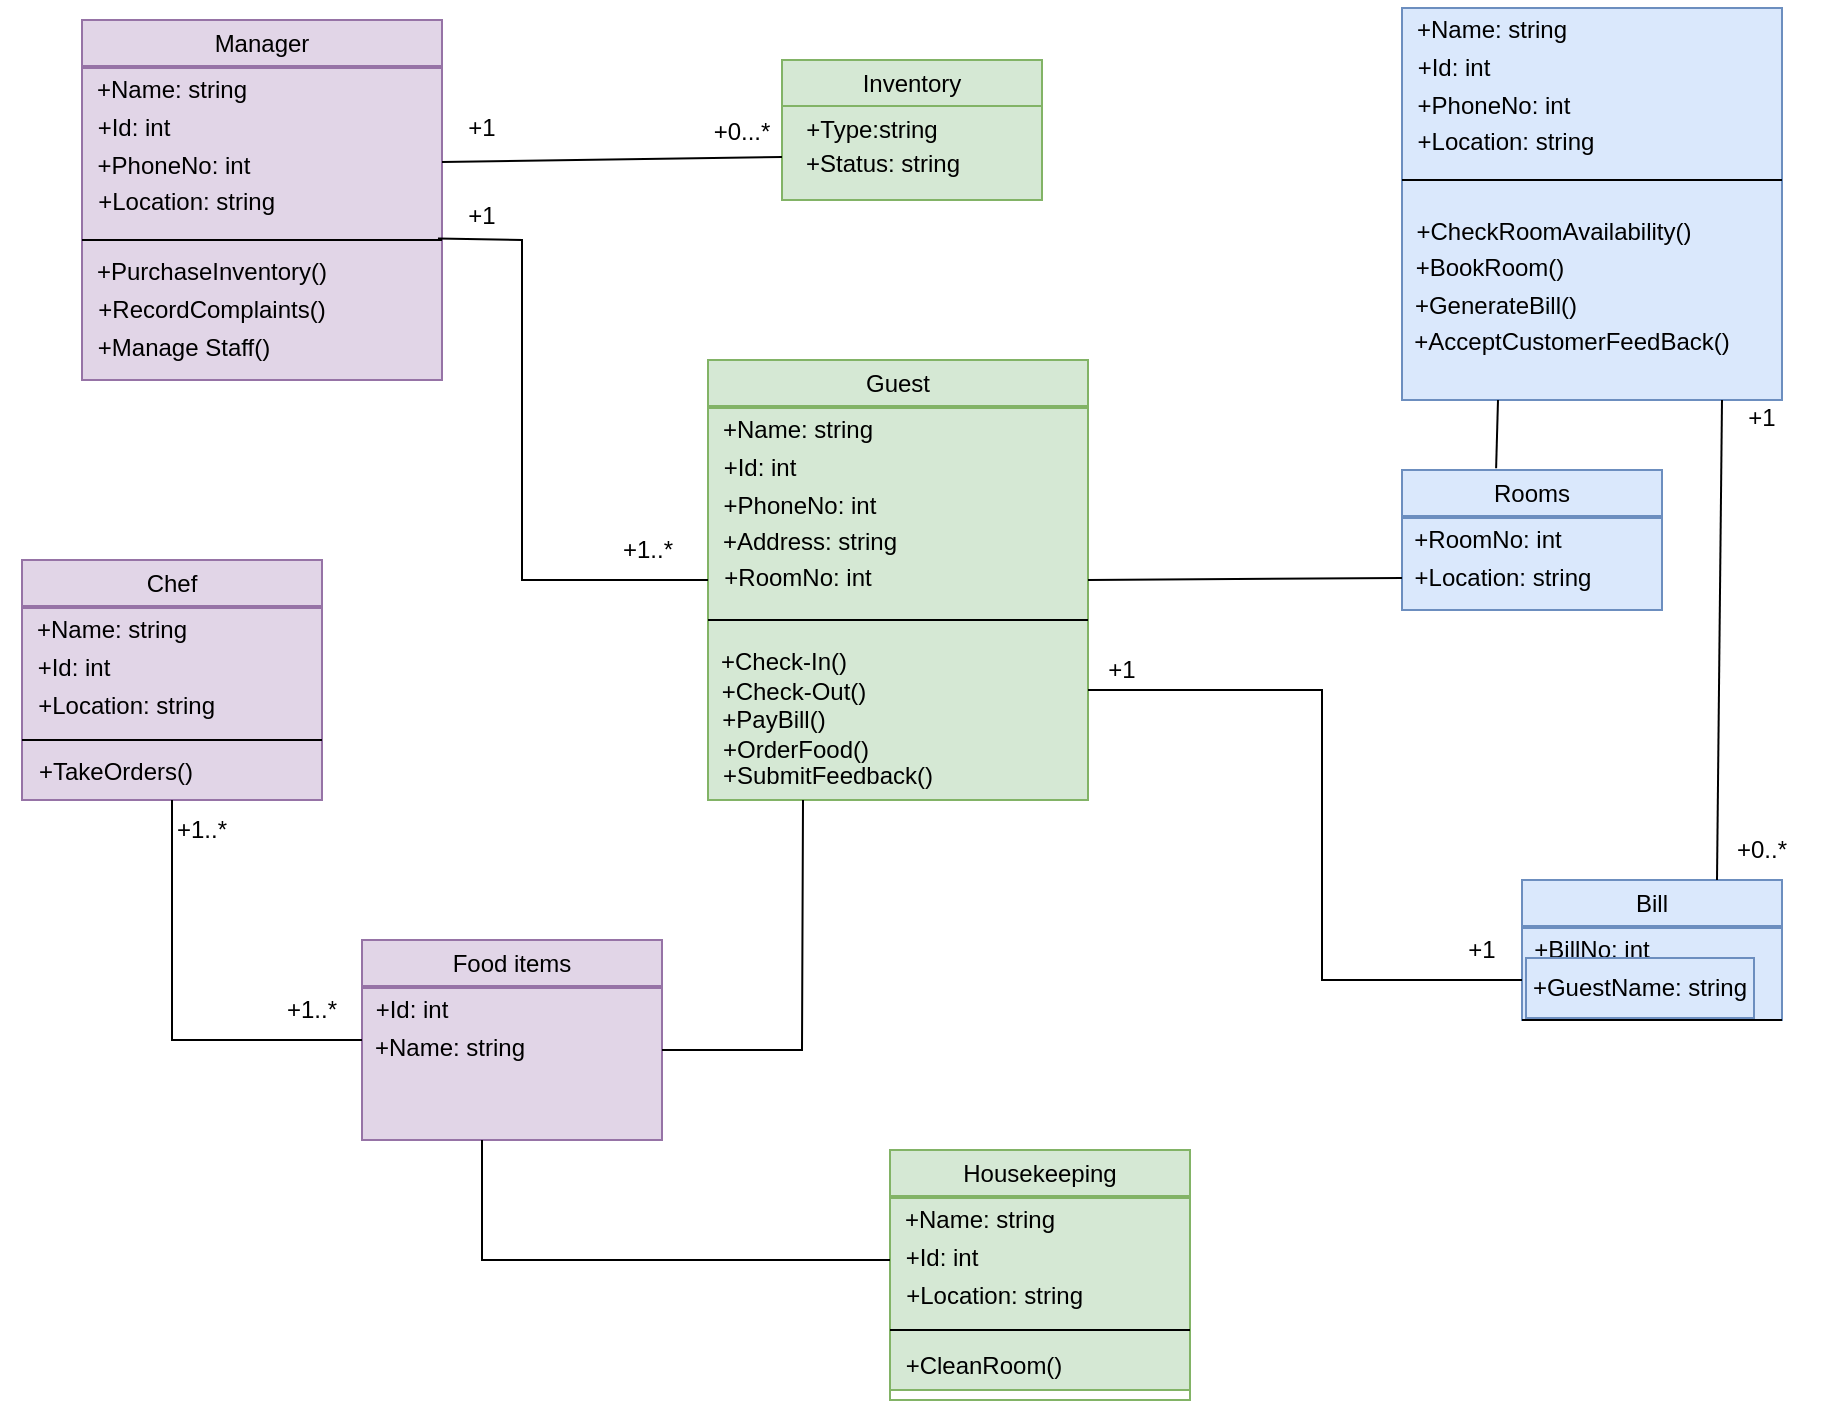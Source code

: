 <mxfile version="24.8.0">
  <diagram name="Página-1" id="xucKO0_YMe7kBY9NIf0U">
    <mxGraphModel grid="1" page="1" gridSize="10" guides="1" tooltips="1" connect="1" arrows="1" fold="1" pageScale="1" pageWidth="827" pageHeight="1169" math="0" shadow="0">
      <root>
        <mxCell id="0" />
        <mxCell id="1" parent="0" />
        <mxCell id="qrZ8J_EWP8P2Gk__u129-1" value="" style="rounded=0;whiteSpace=wrap;html=1;fillColor=#dae8fc;strokeColor=#6c8ebf;" vertex="1" parent="1">
          <mxGeometry x="760" y="14" width="190" height="196" as="geometry" />
        </mxCell>
        <mxCell id="qrZ8J_EWP8P2Gk__u129-2" value="" style="rounded=0;whiteSpace=wrap;html=1;fillColor=#d5e8d4;strokeColor=#82b366;" vertex="1" parent="1">
          <mxGeometry x="450" y="63" width="130" height="47" as="geometry" />
        </mxCell>
        <mxCell id="qrZ8J_EWP8P2Gk__u129-3" value="" style="rounded=0;whiteSpace=wrap;html=1;fillColor=#e1d5e7;strokeColor=#9673a6;" vertex="1" parent="1">
          <mxGeometry x="240" y="504" width="150" height="76" as="geometry" />
        </mxCell>
        <mxCell id="qrZ8J_EWP8P2Gk__u129-4" value="&lt;span style=&quot;font-weight: 400;&quot;&gt;Manager&lt;/span&gt;" style="swimlane;whiteSpace=wrap;html=1;fillColor=#e1d5e7;strokeColor=#9673a6;" vertex="1" parent="1">
          <mxGeometry x="100" y="20" width="180" height="180" as="geometry">
            <mxRectangle x="60" y="210" width="90" height="30" as="alternateBounds" />
          </mxGeometry>
        </mxCell>
        <mxCell id="qrZ8J_EWP8P2Gk__u129-5" value="" style="rounded=0;whiteSpace=wrap;html=1;fillColor=#e1d5e7;strokeColor=#9673a6;" vertex="1" parent="qrZ8J_EWP8P2Gk__u129-4">
          <mxGeometry y="24" width="180" height="156" as="geometry" />
        </mxCell>
        <mxCell id="qrZ8J_EWP8P2Gk__u129-6" value="&lt;span style=&quot;text-align: left;&quot;&gt;+Name: string&lt;/span&gt;" style="text;html=1;align=center;verticalAlign=middle;whiteSpace=wrap;rounded=0;" vertex="1" parent="qrZ8J_EWP8P2Gk__u129-4">
          <mxGeometry y="20" width="90" height="30" as="geometry" />
        </mxCell>
        <mxCell id="qrZ8J_EWP8P2Gk__u129-7" value="&lt;span style=&quot;text-align: left;&quot;&gt;+Id: int&lt;/span&gt;" style="text;html=1;align=center;verticalAlign=middle;whiteSpace=wrap;rounded=0;" vertex="1" parent="qrZ8J_EWP8P2Gk__u129-4">
          <mxGeometry x="6" y="39" width="40" height="30" as="geometry" />
        </mxCell>
        <mxCell id="qrZ8J_EWP8P2Gk__u129-8" value="&lt;span style=&quot;text-align: left;&quot;&gt;+PhoneNo: int&lt;/span&gt;" style="text;html=1;align=center;verticalAlign=middle;whiteSpace=wrap;rounded=0;" vertex="1" parent="qrZ8J_EWP8P2Gk__u129-4">
          <mxGeometry x="4" y="58" width="84" height="30" as="geometry" />
        </mxCell>
        <mxCell id="qrZ8J_EWP8P2Gk__u129-9" value="&lt;span style=&quot;text-align: left;&quot;&gt;+Location: string&amp;nbsp;&lt;/span&gt;" style="text;html=1;align=center;verticalAlign=middle;whiteSpace=wrap;rounded=0;" vertex="1" parent="qrZ8J_EWP8P2Gk__u129-4">
          <mxGeometry x="-3" y="76" width="114" height="30" as="geometry" />
        </mxCell>
        <mxCell id="qrZ8J_EWP8P2Gk__u129-10" value="&lt;div style=&quot;text-align: left;&quot;&gt;&lt;span style=&quot;background-color: initial;&quot;&gt;+PurchaseInventory()&lt;/span&gt;&lt;/div&gt;" style="text;html=1;align=center;verticalAlign=middle;whiteSpace=wrap;rounded=0;" vertex="1" parent="qrZ8J_EWP8P2Gk__u129-4">
          <mxGeometry x="7" y="118" width="116" height="15" as="geometry" />
        </mxCell>
        <mxCell id="qrZ8J_EWP8P2Gk__u129-11" value="&lt;div style=&quot;text-align: left;&quot;&gt;&lt;span style=&quot;background-color: initial;&quot;&gt;+RecordComplaints&lt;/span&gt;&lt;span style=&quot;color: rgba(0, 0, 0, 0); font-family: monospace; font-size: 0px; text-wrap: nowrap; background-color: initial;&quot;&gt;%3CmxGraphModel%3E%3Croot%3E%3CmxCell%20id%3D%220%22%2F%3E%3CmxCell%20id%3D%221%22%20parent%3D%220%22%2F%3E%3CmxCell%20id%3D%222%22%20value%3D%22%26lt%3Bdiv%20style%3D%26quot%3Btext-align%3A%20left%3B%26quot%3B%26gt%3B%26lt%3Bspan%20style%3D%26quot%3Bbackground-color%3A%20initial%3B%26quot%3B%26gt%3B%2BPurcgaseInventory()%26lt%3B%2Fspan%26gt%3B%26lt%3B%2Fdiv%26gt%3B%22%20style%3D%22text%3Bhtml%3D1%3Balign%3Dcenter%3BverticalAlign%3Dmiddle%3BwhiteSpace%3Dwrap%3Brounded%3D0%3B%22%20vertex%3D%221%22%20parent%3D%221%22%3E%3CmxGeometry%20x%3D%2247%22%20y%3D%22312%22%20width%3D%22116%22%20height%3D%2215%22%20as%3D%22geometry%22%2F%3E%3C%2FmxCell%3E%3C%2Froot%3E%3C%2FmxGraphModel%3E&lt;/span&gt;&lt;span style=&quot;background-color: initial;&quot;&gt;()&lt;/span&gt;&lt;/div&gt;" style="text;html=1;align=center;verticalAlign=middle;whiteSpace=wrap;rounded=0;" vertex="1" parent="qrZ8J_EWP8P2Gk__u129-4">
          <mxGeometry x="7" y="137" width="116" height="15" as="geometry" />
        </mxCell>
        <mxCell id="qrZ8J_EWP8P2Gk__u129-12" value="&lt;div style=&quot;text-align: left;&quot;&gt;&lt;span style=&quot;background-color: initial;&quot;&gt;+Manage Staff&lt;/span&gt;&lt;span style=&quot;color: rgba(0, 0, 0, 0); font-family: monospace; font-size: 0px; text-wrap: nowrap; background-color: initial;&quot;&gt;%3CmxGraphModel%3E%3Croot%3E%3CmxCell%20id%3D%220%22%2F%3E%3CmxCell%20id%3D%221%22%20parent%3D%220%22%2F%3E%3CmxCell%20id%3D%222%22%20value%3D%22%26lt%3Bdiv%20style%3D%26quot%3Btext-align%3A%20left%3B%26quot%3B%26gt%3B%26lt%3Bspan%20style%3D%26quot%3Bbackground-color%3A%20initial%3B%26quot%3B%26gt%3B%2BPurcgaseInventory()%26lt%3B%2Fspan%26gt%3B%26lt%3B%2Fdiv%26gt%3B%22%20style%3D%22text%3Bhtml%3D1%3Balign%3Dcenter%3BverticalAlign%3Dmiddle%3BwhiteSpace%3Dwrap%3Brounded%3D0%3B%22%20vertex%3D%221%22%20parent%3D%221%22%3E%3CmxGeometry%20x%3D%2247%22%20y%3D%22312%22%20width%3D%22116%22%20height%3D%2215%22%20as%3D%22geometry%22%2F%3E%3C%2FmxCell%3E%3C%2Froot%3E%3C%2FmxGraphModel%E&lt;/span&gt;&lt;span style=&quot;background-color: initial;&quot;&gt;()&lt;/span&gt;&lt;/div&gt;" style="text;html=1;align=center;verticalAlign=middle;whiteSpace=wrap;rounded=0;" vertex="1" parent="qrZ8J_EWP8P2Gk__u129-4">
          <mxGeometry x="-7" y="156" width="116" height="15" as="geometry" />
        </mxCell>
        <mxCell id="qrZ8J_EWP8P2Gk__u129-13" value="" style="endArrow=none;html=1;rounded=0;" edge="1" parent="qrZ8J_EWP8P2Gk__u129-4">
          <mxGeometry width="50" height="50" relative="1" as="geometry">
            <mxPoint y="110" as="sourcePoint" />
            <mxPoint x="180" y="110" as="targetPoint" />
          </mxGeometry>
        </mxCell>
        <mxCell id="qrZ8J_EWP8P2Gk__u129-14" value="&lt;span style=&quot;font-weight: 400;&quot;&gt;Inventory&lt;/span&gt;" style="swimlane;whiteSpace=wrap;html=1;fillColor=#d5e8d4;strokeColor=#82b366;" vertex="1" parent="1">
          <mxGeometry x="450" y="40" width="130" height="70" as="geometry">
            <mxRectangle x="60" y="210" width="90" height="30" as="alternateBounds" />
          </mxGeometry>
        </mxCell>
        <mxCell id="qrZ8J_EWP8P2Gk__u129-15" value="&lt;span style=&quot;text-align: left;&quot;&gt;+Type:string&lt;/span&gt;" style="text;html=1;align=center;verticalAlign=middle;whiteSpace=wrap;rounded=0;" vertex="1" parent="qrZ8J_EWP8P2Gk__u129-14">
          <mxGeometry y="20" width="90" height="30" as="geometry" />
        </mxCell>
        <mxCell id="qrZ8J_EWP8P2Gk__u129-16" value="&lt;span style=&quot;text-align: left;&quot;&gt;+Status: string&lt;/span&gt;" style="text;html=1;align=center;verticalAlign=middle;whiteSpace=wrap;rounded=0;" vertex="1" parent="qrZ8J_EWP8P2Gk__u129-14">
          <mxGeometry x="2" y="41" width="97" height="21" as="geometry" />
        </mxCell>
        <mxCell id="qrZ8J_EWP8P2Gk__u129-17" value="&lt;span style=&quot;font-weight: 400;&quot;&gt;Guest&lt;/span&gt;" style="swimlane;whiteSpace=wrap;html=1;fillColor=#d5e8d4;strokeColor=#82b366;" vertex="1" parent="1">
          <mxGeometry x="413" y="190" width="190" height="220" as="geometry">
            <mxRectangle x="60" y="210" width="90" height="30" as="alternateBounds" />
          </mxGeometry>
        </mxCell>
        <mxCell id="qrZ8J_EWP8P2Gk__u129-18" value="" style="rounded=0;whiteSpace=wrap;html=1;fillColor=#d5e8d4;strokeColor=#82b366;" vertex="1" parent="qrZ8J_EWP8P2Gk__u129-17">
          <mxGeometry y="24" width="190" height="196" as="geometry" />
        </mxCell>
        <mxCell id="qrZ8J_EWP8P2Gk__u129-19" value="&lt;span style=&quot;text-align: left;&quot;&gt;+Name: string&lt;/span&gt;" style="text;html=1;align=center;verticalAlign=middle;whiteSpace=wrap;rounded=0;" vertex="1" parent="qrZ8J_EWP8P2Gk__u129-17">
          <mxGeometry y="20" width="90" height="30" as="geometry" />
        </mxCell>
        <mxCell id="qrZ8J_EWP8P2Gk__u129-20" value="&lt;span style=&quot;text-align: left;&quot;&gt;+Id: int&lt;/span&gt;" style="text;html=1;align=center;verticalAlign=middle;whiteSpace=wrap;rounded=0;" vertex="1" parent="qrZ8J_EWP8P2Gk__u129-17">
          <mxGeometry x="6" y="39" width="40" height="30" as="geometry" />
        </mxCell>
        <mxCell id="qrZ8J_EWP8P2Gk__u129-21" value="&lt;span style=&quot;text-align: left;&quot;&gt;+PhoneNo: int&lt;/span&gt;" style="text;html=1;align=center;verticalAlign=middle;whiteSpace=wrap;rounded=0;" vertex="1" parent="qrZ8J_EWP8P2Gk__u129-17">
          <mxGeometry x="4" y="58" width="84" height="30" as="geometry" />
        </mxCell>
        <mxCell id="qrZ8J_EWP8P2Gk__u129-22" value="&lt;span style=&quot;text-align: left;&quot;&gt;+Address: string&lt;/span&gt;" style="text;html=1;align=center;verticalAlign=middle;whiteSpace=wrap;rounded=0;" vertex="1" parent="qrZ8J_EWP8P2Gk__u129-17">
          <mxGeometry x="-6" y="76" width="114" height="30" as="geometry" />
        </mxCell>
        <mxCell id="qrZ8J_EWP8P2Gk__u129-23" value="&lt;div style=&quot;text-align: left;&quot;&gt;&lt;span style=&quot;background-color: initial;&quot;&gt;+Check-In()&lt;/span&gt;&lt;/div&gt;" style="text;html=1;align=center;verticalAlign=middle;whiteSpace=wrap;rounded=0;" vertex="1" parent="qrZ8J_EWP8P2Gk__u129-17">
          <mxGeometry x="-20" y="143" width="116" height="15" as="geometry" />
        </mxCell>
        <mxCell id="qrZ8J_EWP8P2Gk__u129-24" value="&lt;div style=&quot;text-align: left;&quot;&gt;+Check-Out()&lt;/div&gt;" style="text;html=1;align=center;verticalAlign=middle;whiteSpace=wrap;rounded=0;" vertex="1" parent="qrZ8J_EWP8P2Gk__u129-17">
          <mxGeometry x="-15" y="158" width="116" height="15" as="geometry" />
        </mxCell>
        <mxCell id="qrZ8J_EWP8P2Gk__u129-25" value="&lt;span style=&quot;text-align: left;&quot;&gt;+RoomNo: int&lt;/span&gt;" style="text;html=1;align=center;verticalAlign=middle;whiteSpace=wrap;rounded=0;" vertex="1" parent="qrZ8J_EWP8P2Gk__u129-17">
          <mxGeometry x="5" y="94" width="80" height="30" as="geometry" />
        </mxCell>
        <mxCell id="qrZ8J_EWP8P2Gk__u129-26" value="&lt;div style=&quot;text-align: left;&quot;&gt;+OrderFood()&lt;/div&gt;" style="text;html=1;align=center;verticalAlign=middle;whiteSpace=wrap;rounded=0;" vertex="1" parent="qrZ8J_EWP8P2Gk__u129-17">
          <mxGeometry x="-14" y="187" width="116" height="15" as="geometry" />
        </mxCell>
        <mxCell id="qrZ8J_EWP8P2Gk__u129-27" value="&lt;div style=&quot;text-align: left;&quot;&gt;+SubmitFeedback()&lt;/div&gt;" style="text;html=1;align=center;verticalAlign=middle;whiteSpace=wrap;rounded=0;" vertex="1" parent="qrZ8J_EWP8P2Gk__u129-17">
          <mxGeometry x="2" y="200" width="116" height="15" as="geometry" />
        </mxCell>
        <mxCell id="qrZ8J_EWP8P2Gk__u129-28" value="" style="endArrow=none;html=1;rounded=0;" edge="1" parent="qrZ8J_EWP8P2Gk__u129-17">
          <mxGeometry width="50" height="50" relative="1" as="geometry">
            <mxPoint y="130" as="sourcePoint" />
            <mxPoint x="190" y="130" as="targetPoint" />
          </mxGeometry>
        </mxCell>
        <mxCell id="qrZ8J_EWP8P2Gk__u129-29" value="&lt;span style=&quot;text-align: left;&quot;&gt;+Name: string&lt;/span&gt;" style="text;html=1;align=center;verticalAlign=middle;whiteSpace=wrap;rounded=0;" vertex="1" parent="1">
          <mxGeometry x="760" y="10" width="90" height="30" as="geometry" />
        </mxCell>
        <mxCell id="qrZ8J_EWP8P2Gk__u129-30" value="&lt;span style=&quot;text-align: left;&quot;&gt;+Id: int&lt;/span&gt;" style="text;html=1;align=center;verticalAlign=middle;whiteSpace=wrap;rounded=0;" vertex="1" parent="1">
          <mxGeometry x="766" y="29" width="40" height="30" as="geometry" />
        </mxCell>
        <mxCell id="qrZ8J_EWP8P2Gk__u129-31" value="&lt;span style=&quot;text-align: left;&quot;&gt;+PhoneNo: int&lt;/span&gt;" style="text;html=1;align=center;verticalAlign=middle;whiteSpace=wrap;rounded=0;" vertex="1" parent="1">
          <mxGeometry x="764" y="48" width="84" height="30" as="geometry" />
        </mxCell>
        <mxCell id="qrZ8J_EWP8P2Gk__u129-32" value="&lt;span style=&quot;text-align: left;&quot;&gt;+Location: string&lt;/span&gt;" style="text;html=1;align=center;verticalAlign=middle;whiteSpace=wrap;rounded=0;" vertex="1" parent="1">
          <mxGeometry x="755" y="66" width="114" height="30" as="geometry" />
        </mxCell>
        <mxCell id="qrZ8J_EWP8P2Gk__u129-33" value="&lt;div style=&quot;text-align: left;&quot;&gt;&lt;span style=&quot;background-color: initial;&quot;&gt;+CheckRoomAvailability()&lt;/span&gt;&lt;/div&gt;" style="text;html=1;align=center;verticalAlign=middle;whiteSpace=wrap;rounded=0;" vertex="1" parent="1">
          <mxGeometry x="778" y="118" width="116" height="15" as="geometry" />
        </mxCell>
        <mxCell id="qrZ8J_EWP8P2Gk__u129-34" value="&lt;div style=&quot;text-align: left;&quot;&gt;+BookRoom()&lt;/div&gt;" style="text;html=1;align=center;verticalAlign=middle;whiteSpace=wrap;rounded=0;" vertex="1" parent="1">
          <mxGeometry x="746" y="136" width="116" height="15" as="geometry" />
        </mxCell>
        <mxCell id="qrZ8J_EWP8P2Gk__u129-35" value="&lt;div style=&quot;text-align: left;&quot;&gt;+GenerateBill()&lt;/div&gt;" style="text;html=1;align=center;verticalAlign=middle;whiteSpace=wrap;rounded=0;" vertex="1" parent="1">
          <mxGeometry x="749" y="155" width="116" height="15" as="geometry" />
        </mxCell>
        <mxCell id="qrZ8J_EWP8P2Gk__u129-36" value="&lt;div style=&quot;text-align: left;&quot;&gt;+AcceptCustomerFeedBack()&lt;/div&gt;" style="text;html=1;align=center;verticalAlign=middle;whiteSpace=wrap;rounded=0;" vertex="1" parent="1">
          <mxGeometry x="787" y="173" width="116" height="15" as="geometry" />
        </mxCell>
        <mxCell id="qrZ8J_EWP8P2Gk__u129-37" value="&lt;div style=&quot;text-align: left;&quot;&gt;+PayBill()&lt;/div&gt;" style="text;html=1;align=center;verticalAlign=middle;whiteSpace=wrap;rounded=0;" vertex="1" parent="1">
          <mxGeometry x="388" y="362" width="116" height="15" as="geometry" />
        </mxCell>
        <mxCell id="qrZ8J_EWP8P2Gk__u129-38" value="&lt;span style=&quot;font-weight: 400;&quot;&gt;Rooms&lt;/span&gt;" style="swimlane;whiteSpace=wrap;html=1;fillColor=#dae8fc;strokeColor=#6c8ebf;" vertex="1" parent="1">
          <mxGeometry x="760" y="245" width="130" height="65" as="geometry">
            <mxRectangle x="60" y="210" width="90" height="30" as="alternateBounds" />
          </mxGeometry>
        </mxCell>
        <mxCell id="qrZ8J_EWP8P2Gk__u129-39" value="" style="rounded=0;whiteSpace=wrap;html=1;fillColor=#dae8fc;strokeColor=#6c8ebf;" vertex="1" parent="qrZ8J_EWP8P2Gk__u129-38">
          <mxGeometry y="24" width="130" height="46" as="geometry" />
        </mxCell>
        <mxCell id="qrZ8J_EWP8P2Gk__u129-40" value="&lt;span style=&quot;text-align: left;&quot;&gt;+RoomNo: int&lt;/span&gt;" style="text;html=1;align=center;verticalAlign=middle;whiteSpace=wrap;rounded=0;" vertex="1" parent="qrZ8J_EWP8P2Gk__u129-38">
          <mxGeometry x="-2" y="20" width="90" height="30" as="geometry" />
        </mxCell>
        <mxCell id="qrZ8J_EWP8P2Gk__u129-41" value="&lt;span style=&quot;text-align: left;&quot;&gt;+Location: string&lt;/span&gt;" style="text;html=1;align=center;verticalAlign=middle;whiteSpace=wrap;rounded=0;" vertex="1" parent="qrZ8J_EWP8P2Gk__u129-38">
          <mxGeometry x="2" y="39" width="97" height="30" as="geometry" />
        </mxCell>
        <mxCell id="qrZ8J_EWP8P2Gk__u129-42" value="&lt;span style=&quot;font-weight: 400;&quot;&gt;Bill&lt;/span&gt;" style="swimlane;whiteSpace=wrap;html=1;fillColor=#dae8fc;strokeColor=#6c8ebf;" vertex="1" parent="1">
          <mxGeometry x="820" y="450" width="130" height="70" as="geometry">
            <mxRectangle x="60" y="210" width="90" height="30" as="alternateBounds" />
          </mxGeometry>
        </mxCell>
        <mxCell id="qrZ8J_EWP8P2Gk__u129-43" value="" style="rounded=0;whiteSpace=wrap;html=1;fillColor=#dae8fc;strokeColor=#6c8ebf;" vertex="1" parent="qrZ8J_EWP8P2Gk__u129-42">
          <mxGeometry y="24" width="130" height="46" as="geometry" />
        </mxCell>
        <mxCell id="qrZ8J_EWP8P2Gk__u129-44" value="&lt;span style=&quot;text-align: left;&quot;&gt;+BillNo: int&lt;/span&gt;" style="text;html=1;align=center;verticalAlign=middle;whiteSpace=wrap;rounded=0;" vertex="1" parent="qrZ8J_EWP8P2Gk__u129-42">
          <mxGeometry x="-10" y="20" width="90" height="30" as="geometry" />
        </mxCell>
        <mxCell id="qrZ8J_EWP8P2Gk__u129-45" value="&lt;span style=&quot;text-align: left;&quot;&gt;+GuestName: string&lt;/span&gt;" style="text;html=1;align=center;verticalAlign=middle;whiteSpace=wrap;rounded=0;fillColor=#dae8fc;strokeColor=#6c8ebf;" vertex="1" parent="qrZ8J_EWP8P2Gk__u129-42">
          <mxGeometry x="2" y="39" width="114" height="30" as="geometry" />
        </mxCell>
        <mxCell id="qrZ8J_EWP8P2Gk__u129-46" value="+1" style="text;html=1;align=center;verticalAlign=middle;whiteSpace=wrap;rounded=0;" vertex="1" parent="qrZ8J_EWP8P2Gk__u129-42">
          <mxGeometry x="-50" y="20" width="60" height="30" as="geometry" />
        </mxCell>
        <mxCell id="qrZ8J_EWP8P2Gk__u129-47" value="&lt;span style=&quot;font-weight: 400;&quot;&gt;Housekeeping&lt;/span&gt;" style="swimlane;whiteSpace=wrap;html=1;fillColor=#d5e8d4;strokeColor=#82b366;" vertex="1" parent="1">
          <mxGeometry x="504" y="585" width="150" height="125" as="geometry">
            <mxRectangle x="60" y="210" width="90" height="30" as="alternateBounds" />
          </mxGeometry>
        </mxCell>
        <mxCell id="qrZ8J_EWP8P2Gk__u129-48" value="" style="rounded=0;whiteSpace=wrap;html=1;fillColor=#d5e8d4;strokeColor=#82b366;" vertex="1" parent="qrZ8J_EWP8P2Gk__u129-47">
          <mxGeometry y="24" width="150" height="96" as="geometry" />
        </mxCell>
        <mxCell id="qrZ8J_EWP8P2Gk__u129-49" value="&lt;span style=&quot;text-align: left;&quot;&gt;+Name: string&lt;/span&gt;" style="text;html=1;align=center;verticalAlign=middle;whiteSpace=wrap;rounded=0;" vertex="1" parent="qrZ8J_EWP8P2Gk__u129-47">
          <mxGeometry y="20" width="90" height="30" as="geometry" />
        </mxCell>
        <mxCell id="qrZ8J_EWP8P2Gk__u129-50" value="&lt;span style=&quot;text-align: left;&quot;&gt;+Id: int&lt;/span&gt;" style="text;html=1;align=center;verticalAlign=middle;whiteSpace=wrap;rounded=0;" vertex="1" parent="qrZ8J_EWP8P2Gk__u129-47">
          <mxGeometry x="6" y="39" width="40" height="30" as="geometry" />
        </mxCell>
        <mxCell id="qrZ8J_EWP8P2Gk__u129-51" value="&lt;span style=&quot;text-align: left;&quot;&gt;+Location: string&amp;nbsp;&lt;/span&gt;" style="text;html=1;align=center;verticalAlign=middle;whiteSpace=wrap;rounded=0;" vertex="1" parent="qrZ8J_EWP8P2Gk__u129-47">
          <mxGeometry x="-3" y="58" width="114" height="30" as="geometry" />
        </mxCell>
        <mxCell id="qrZ8J_EWP8P2Gk__u129-52" value="&lt;div style=&quot;text-align: left;&quot;&gt;&lt;span style=&quot;background-color: initial;&quot;&gt;+CleanRoom()&lt;/span&gt;&lt;/div&gt;" style="text;html=1;align=center;verticalAlign=middle;whiteSpace=wrap;rounded=0;" vertex="1" parent="qrZ8J_EWP8P2Gk__u129-47">
          <mxGeometry x="-11" y="100" width="116" height="15" as="geometry" />
        </mxCell>
        <mxCell id="qrZ8J_EWP8P2Gk__u129-53" value="" style="endArrow=none;html=1;rounded=0;" edge="1" parent="qrZ8J_EWP8P2Gk__u129-47">
          <mxGeometry width="50" height="50" relative="1" as="geometry">
            <mxPoint y="90" as="sourcePoint" />
            <mxPoint x="150" y="90" as="targetPoint" />
          </mxGeometry>
        </mxCell>
        <mxCell id="qrZ8J_EWP8P2Gk__u129-54" value="&lt;span style=&quot;font-weight: 400;&quot;&gt;Food items&lt;/span&gt;" style="swimlane;whiteSpace=wrap;html=1;fillColor=#e1d5e7;strokeColor=#9673a6;" vertex="1" parent="1">
          <mxGeometry x="240" y="480" width="150" height="100" as="geometry">
            <mxRectangle x="60" y="210" width="90" height="30" as="alternateBounds" />
          </mxGeometry>
        </mxCell>
        <mxCell id="qrZ8J_EWP8P2Gk__u129-55" value="&lt;span style=&quot;text-align: left;&quot;&gt;+Id: int&lt;/span&gt;" style="text;html=1;align=center;verticalAlign=middle;whiteSpace=wrap;rounded=0;" vertex="1" parent="qrZ8J_EWP8P2Gk__u129-54">
          <mxGeometry x="-20" y="20" width="90" height="30" as="geometry" />
        </mxCell>
        <mxCell id="qrZ8J_EWP8P2Gk__u129-56" value="&lt;span style=&quot;text-align: left;&quot;&gt;+Name: string&lt;/span&gt;" style="text;html=1;align=center;verticalAlign=middle;whiteSpace=wrap;rounded=0;" vertex="1" parent="qrZ8J_EWP8P2Gk__u129-54">
          <mxGeometry x="5" y="39" width="78" height="30" as="geometry" />
        </mxCell>
        <mxCell id="qrZ8J_EWP8P2Gk__u129-57" value="&lt;span style=&quot;font-weight: 400;&quot;&gt;Chef&lt;/span&gt;" style="swimlane;whiteSpace=wrap;html=1;fillColor=#e1d5e7;strokeColor=#9673a6;" vertex="1" parent="1">
          <mxGeometry x="70" y="290" width="150" height="120" as="geometry">
            <mxRectangle x="60" y="210" width="90" height="30" as="alternateBounds" />
          </mxGeometry>
        </mxCell>
        <mxCell id="qrZ8J_EWP8P2Gk__u129-58" value="" style="rounded=0;whiteSpace=wrap;html=1;fillColor=#e1d5e7;strokeColor=#9673a6;" vertex="1" parent="qrZ8J_EWP8P2Gk__u129-57">
          <mxGeometry y="24" width="150" height="96" as="geometry" />
        </mxCell>
        <mxCell id="qrZ8J_EWP8P2Gk__u129-59" value="&lt;span style=&quot;text-align: left;&quot;&gt;+Name: string&lt;/span&gt;" style="text;html=1;align=center;verticalAlign=middle;whiteSpace=wrap;rounded=0;" vertex="1" parent="qrZ8J_EWP8P2Gk__u129-57">
          <mxGeometry y="20" width="90" height="30" as="geometry" />
        </mxCell>
        <mxCell id="qrZ8J_EWP8P2Gk__u129-60" value="&lt;span style=&quot;text-align: left;&quot;&gt;+Id: int&lt;/span&gt;" style="text;html=1;align=center;verticalAlign=middle;whiteSpace=wrap;rounded=0;" vertex="1" parent="qrZ8J_EWP8P2Gk__u129-57">
          <mxGeometry x="6" y="39" width="40" height="30" as="geometry" />
        </mxCell>
        <mxCell id="qrZ8J_EWP8P2Gk__u129-61" value="&lt;span style=&quot;text-align: left;&quot;&gt;+Location: string&amp;nbsp;&lt;/span&gt;" style="text;html=1;align=center;verticalAlign=middle;whiteSpace=wrap;rounded=0;" vertex="1" parent="qrZ8J_EWP8P2Gk__u129-57">
          <mxGeometry x="-3" y="58" width="114" height="30" as="geometry" />
        </mxCell>
        <mxCell id="qrZ8J_EWP8P2Gk__u129-62" value="&lt;div style=&quot;text-align: left;&quot;&gt;&lt;span style=&quot;background-color: initial;&quot;&gt;+TakeOrders()&lt;/span&gt;&lt;/div&gt;" style="text;html=1;align=center;verticalAlign=middle;whiteSpace=wrap;rounded=0;" vertex="1" parent="qrZ8J_EWP8P2Gk__u129-57">
          <mxGeometry x="-11" y="98" width="116" height="15" as="geometry" />
        </mxCell>
        <mxCell id="qrZ8J_EWP8P2Gk__u129-63" value="" style="endArrow=none;html=1;rounded=0;exitX=0;exitY=0.75;exitDx=0;exitDy=0;entryX=1;entryY=0.75;entryDx=0;entryDy=0;" edge="1" parent="1" source="qrZ8J_EWP8P2Gk__u129-57" target="qrZ8J_EWP8P2Gk__u129-57">
          <mxGeometry width="50" height="50" relative="1" as="geometry">
            <mxPoint x="110" y="400" as="sourcePoint" />
            <mxPoint x="160" y="350" as="targetPoint" />
          </mxGeometry>
        </mxCell>
        <mxCell id="qrZ8J_EWP8P2Gk__u129-65" value="" style="endArrow=none;html=1;rounded=0;" edge="1" parent="1">
          <mxGeometry width="50" height="50" relative="1" as="geometry">
            <mxPoint x="820" y="520" as="sourcePoint" />
            <mxPoint x="950" y="520" as="targetPoint" />
          </mxGeometry>
        </mxCell>
        <mxCell id="qrZ8J_EWP8P2Gk__u129-67" value="" style="endArrow=none;html=1;rounded=0;exitX=0;exitY=0.5;exitDx=0;exitDy=0;entryX=1;entryY=0.5;entryDx=0;entryDy=0;" edge="1" parent="1">
          <mxGeometry width="50" height="50" relative="1" as="geometry">
            <mxPoint x="760" y="100" as="sourcePoint" />
            <mxPoint x="950" y="100" as="targetPoint" />
          </mxGeometry>
        </mxCell>
        <mxCell id="qrZ8J_EWP8P2Gk__u129-69" value="" style="endArrow=none;html=1;rounded=0;entryX=0;entryY=0.75;entryDx=0;entryDy=0;" edge="1" parent="1">
          <mxGeometry width="50" height="50" relative="1" as="geometry">
            <mxPoint x="280" y="91" as="sourcePoint" />
            <mxPoint x="450" y="88.5" as="targetPoint" />
          </mxGeometry>
        </mxCell>
        <mxCell id="qrZ8J_EWP8P2Gk__u129-70" value="+1" style="text;html=1;align=center;verticalAlign=middle;whiteSpace=wrap;rounded=0;" vertex="1" parent="1">
          <mxGeometry x="270" y="59" width="60" height="30" as="geometry" />
        </mxCell>
        <mxCell id="qrZ8J_EWP8P2Gk__u129-71" value="+0...*" style="text;html=1;align=center;verticalAlign=middle;whiteSpace=wrap;rounded=0;" vertex="1" parent="1">
          <mxGeometry x="400" y="61" width="60" height="30" as="geometry" />
        </mxCell>
        <mxCell id="qrZ8J_EWP8P2Gk__u129-72" value="" style="endArrow=none;html=1;rounded=0;entryX=0;entryY=0.5;entryDx=0;entryDy=0;exitX=0.133;exitY=0.873;exitDx=0;exitDy=0;exitPerimeter=0;" edge="1" parent="1" target="qrZ8J_EWP8P2Gk__u129-17" source="qrZ8J_EWP8P2Gk__u129-73">
          <mxGeometry width="50" height="50" relative="1" as="geometry">
            <mxPoint x="290" y="130" as="sourcePoint" />
            <mxPoint x="390" y="300" as="targetPoint" />
            <Array as="points">
              <mxPoint x="320" y="130" />
              <mxPoint x="320" y="300" />
            </Array>
          </mxGeometry>
        </mxCell>
        <mxCell id="qrZ8J_EWP8P2Gk__u129-73" value="+1" style="text;html=1;align=center;verticalAlign=middle;whiteSpace=wrap;rounded=0;" vertex="1" parent="1">
          <mxGeometry x="270" y="103" width="60" height="30" as="geometry" />
        </mxCell>
        <mxCell id="qrZ8J_EWP8P2Gk__u129-74" value="+1..*" style="text;html=1;align=center;verticalAlign=middle;whiteSpace=wrap;rounded=0;" vertex="1" parent="1">
          <mxGeometry x="353" y="270" width="60" height="30" as="geometry" />
        </mxCell>
        <mxCell id="qrZ8J_EWP8P2Gk__u129-75" value="" style="endArrow=none;html=1;rounded=0;entryX=0;entryY=0.5;entryDx=0;entryDy=0;exitX=1;exitY=0.5;exitDx=0;exitDy=0;" edge="1" parent="1" source="qrZ8J_EWP8P2Gk__u129-17">
          <mxGeometry width="50" height="50" relative="1" as="geometry">
            <mxPoint x="650" y="270" as="sourcePoint" />
            <mxPoint x="760" y="299" as="targetPoint" />
          </mxGeometry>
        </mxCell>
        <mxCell id="qrZ8J_EWP8P2Gk__u129-76" value="" style="endArrow=none;html=1;rounded=0;exitX=0.362;exitY=-0.013;exitDx=0;exitDy=0;entryX=0.25;entryY=1;entryDx=0;entryDy=0;exitPerimeter=0;" edge="1" parent="1" source="qrZ8J_EWP8P2Gk__u129-38">
          <mxGeometry width="50" height="50" relative="1" as="geometry">
            <mxPoint x="950" y="300" as="sourcePoint" />
            <mxPoint x="808" y="210" as="targetPoint" />
          </mxGeometry>
        </mxCell>
        <mxCell id="qrZ8J_EWP8P2Gk__u129-77" value="" style="endArrow=none;html=1;rounded=0;exitX=0.75;exitY=0;exitDx=0;exitDy=0;" edge="1" parent="1" source="qrZ8J_EWP8P2Gk__u129-42">
          <mxGeometry width="50" height="50" relative="1" as="geometry">
            <mxPoint x="940" y="380" as="sourcePoint" />
            <mxPoint x="920" y="210" as="targetPoint" />
          </mxGeometry>
        </mxCell>
        <mxCell id="qrZ8J_EWP8P2Gk__u129-78" value="+1" style="text;html=1;align=center;verticalAlign=middle;whiteSpace=wrap;rounded=0;" vertex="1" parent="1">
          <mxGeometry x="910" y="204" width="60" height="30" as="geometry" />
        </mxCell>
        <mxCell id="qrZ8J_EWP8P2Gk__u129-79" value="+0..*" style="text;html=1;align=center;verticalAlign=middle;whiteSpace=wrap;rounded=0;" vertex="1" parent="1">
          <mxGeometry x="910" y="420" width="60" height="30" as="geometry" />
        </mxCell>
        <mxCell id="qrZ8J_EWP8P2Gk__u129-80" value="" style="endArrow=none;html=1;rounded=0;exitX=1;exitY=0.75;exitDx=0;exitDy=0;" edge="1" parent="1" source="qrZ8J_EWP8P2Gk__u129-17">
          <mxGeometry width="50" height="50" relative="1" as="geometry">
            <mxPoint x="710" y="420" as="sourcePoint" />
            <mxPoint x="820" y="500" as="targetPoint" />
            <Array as="points">
              <mxPoint x="720" y="355" />
              <mxPoint x="720" y="500" />
            </Array>
          </mxGeometry>
        </mxCell>
        <mxCell id="qrZ8J_EWP8P2Gk__u129-81" value="+1" style="text;html=1;align=center;verticalAlign=middle;whiteSpace=wrap;rounded=0;" vertex="1" parent="1">
          <mxGeometry x="590" y="330" width="60" height="30" as="geometry" />
        </mxCell>
        <mxCell id="qrZ8J_EWP8P2Gk__u129-82" value="" style="endArrow=none;html=1;rounded=0;entryX=0;entryY=0.5;entryDx=0;entryDy=0;exitX=0.5;exitY=1;exitDx=0;exitDy=0;" edge="1" parent="1" source="qrZ8J_EWP8P2Gk__u129-57" target="qrZ8J_EWP8P2Gk__u129-54">
          <mxGeometry width="50" height="50" relative="1" as="geometry">
            <mxPoint x="180" y="510" as="sourcePoint" />
            <mxPoint x="210" y="540" as="targetPoint" />
            <Array as="points">
              <mxPoint x="145" y="530" />
            </Array>
          </mxGeometry>
        </mxCell>
        <mxCell id="qrZ8J_EWP8P2Gk__u129-83" value="+1..*" style="text;html=1;align=center;verticalAlign=middle;whiteSpace=wrap;rounded=0;" vertex="1" parent="1">
          <mxGeometry x="130" y="410" width="60" height="30" as="geometry" />
        </mxCell>
        <mxCell id="qrZ8J_EWP8P2Gk__u129-84" value="+1..*" style="text;html=1;align=center;verticalAlign=middle;whiteSpace=wrap;rounded=0;" vertex="1" parent="1">
          <mxGeometry x="185" y="500" width="60" height="30" as="geometry" />
        </mxCell>
        <mxCell id="qrZ8J_EWP8P2Gk__u129-85" value="" style="endArrow=none;html=1;rounded=0;entryX=0.25;entryY=1;entryDx=0;entryDy=0;" edge="1" parent="1" target="qrZ8J_EWP8P2Gk__u129-17">
          <mxGeometry width="50" height="50" relative="1" as="geometry">
            <mxPoint x="390" y="535" as="sourcePoint" />
            <mxPoint x="430" y="430" as="targetPoint" />
            <Array as="points">
              <mxPoint x="460" y="535" />
            </Array>
          </mxGeometry>
        </mxCell>
        <mxCell id="qrZ8J_EWP8P2Gk__u129-86" value="" style="endArrow=none;html=1;rounded=0;" edge="1" parent="1">
          <mxGeometry width="50" height="50" relative="1" as="geometry">
            <mxPoint x="300" y="580" as="sourcePoint" />
            <mxPoint x="504" y="640" as="targetPoint" />
            <Array as="points">
              <mxPoint x="300" y="640" />
            </Array>
          </mxGeometry>
        </mxCell>
      </root>
    </mxGraphModel>
  </diagram>
</mxfile>
